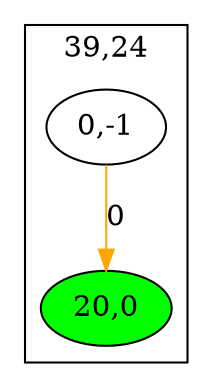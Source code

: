 digraph "stromrallye4.txt" {
	compound=true
	subgraph cluster39_24 {
		label="39,24"
		battery39_24_0 [label="0,-1" pos="109.19999999999999,212.79999999999998!"]
		battery39_24_20 [label="20,0" fillcolor=green pos="110.19999999999999,212.79999999999998!" style=filled]
	}
	battery39_24_0 -> battery39_24_20 [label=0 color=orange fillcolor=orange]
}
